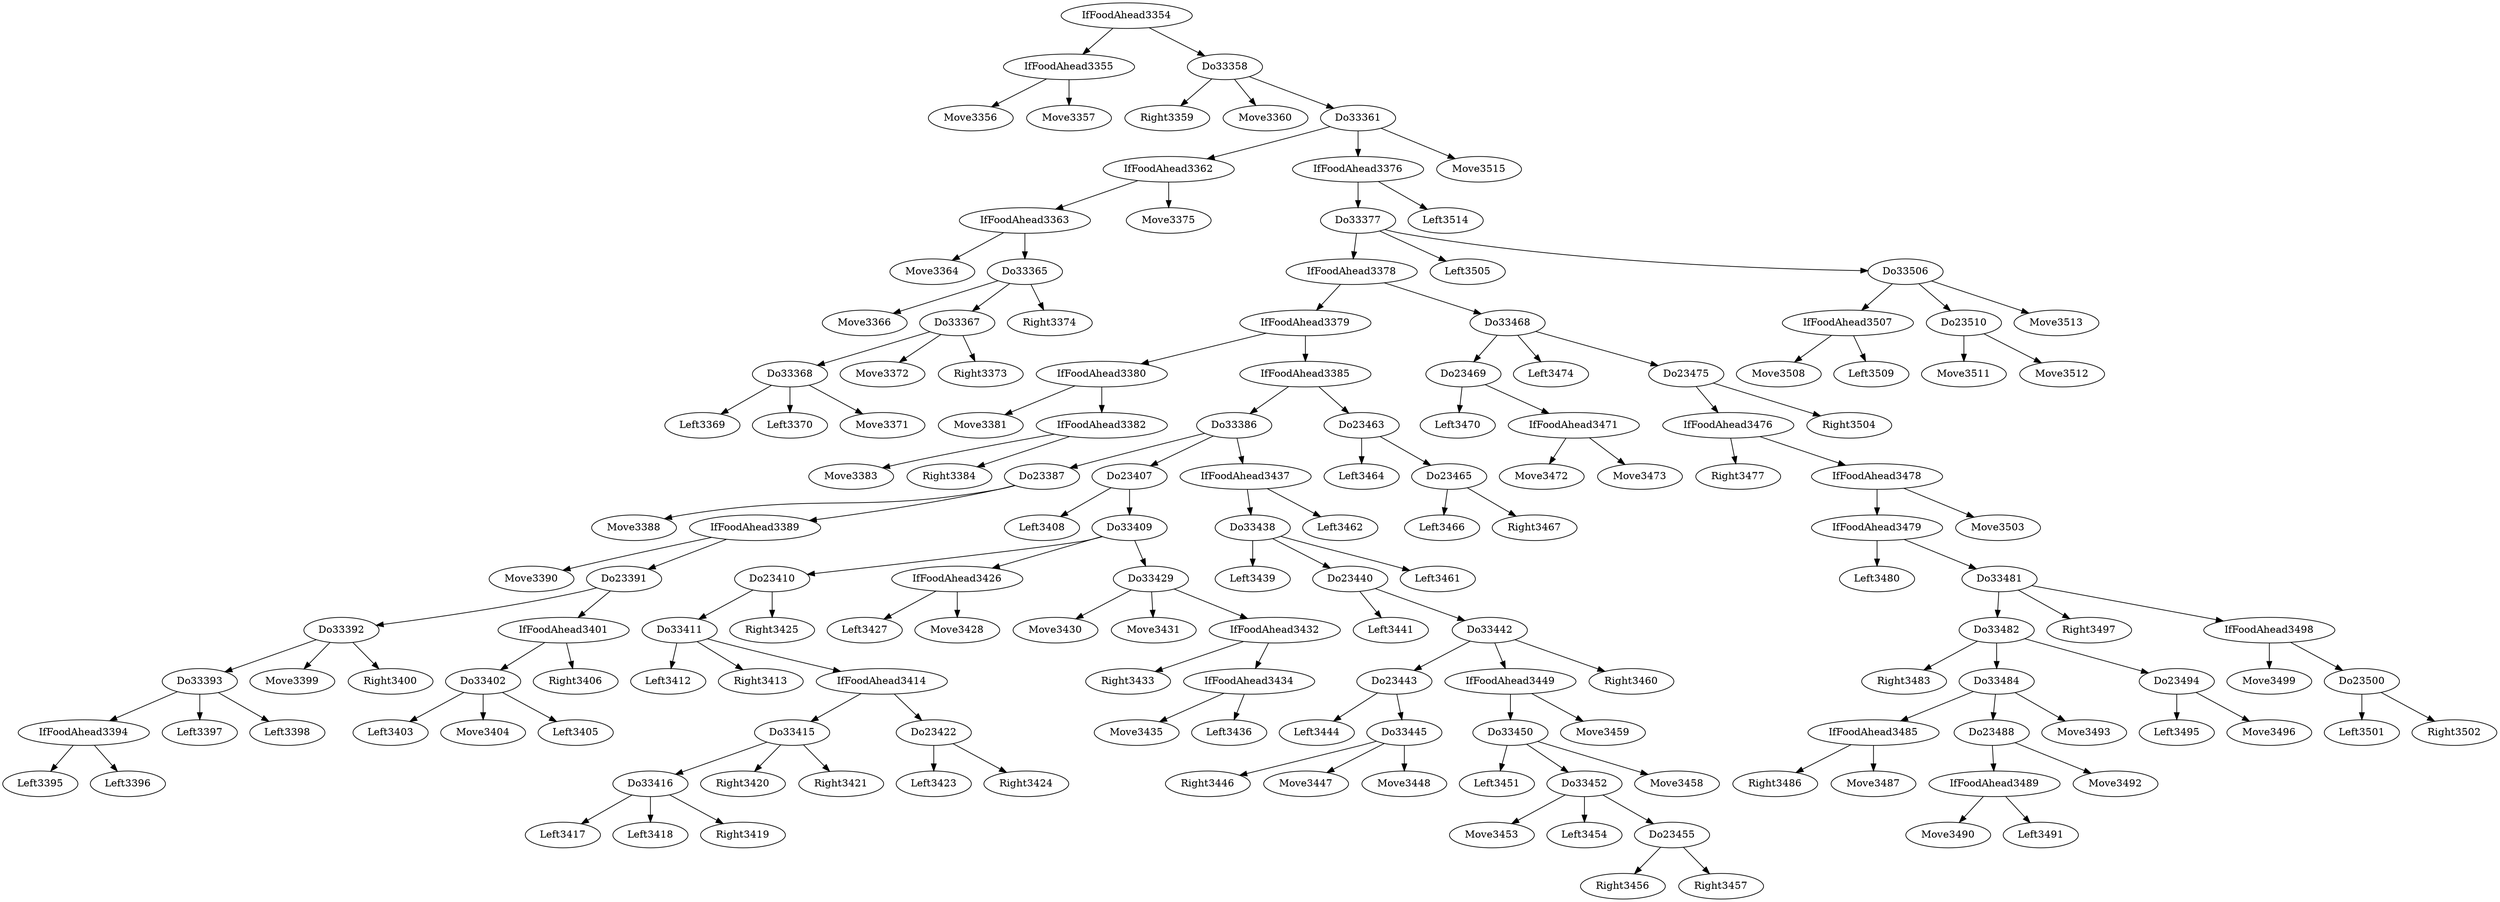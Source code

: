 digraph T {
	IfFoodAhead3355 -> Move3356
	IfFoodAhead3355 -> Move3357
	IfFoodAhead3354 -> IfFoodAhead3355
	Do33358 -> Right3359
	Do33358 -> Move3360
	IfFoodAhead3363 -> Move3364
	Do33365 -> Move3366
	Do33368 -> Left3369
	Do33368 -> Left3370
	Do33368 -> Move3371
	Do33367 -> Do33368
	Do33367 -> Move3372
	Do33367 -> Right3373
	Do33365 -> Do33367
	Do33365 -> Right3374
	IfFoodAhead3363 -> Do33365
	IfFoodAhead3362 -> IfFoodAhead3363
	IfFoodAhead3362 -> Move3375
	Do33361 -> IfFoodAhead3362
	IfFoodAhead3380 -> Move3381
	IfFoodAhead3382 -> Move3383
	IfFoodAhead3382 -> Right3384
	IfFoodAhead3380 -> IfFoodAhead3382
	IfFoodAhead3379 -> IfFoodAhead3380
	Do23387 -> Move3388
	IfFoodAhead3389 -> Move3390
	IfFoodAhead3394 -> Left3395
	IfFoodAhead3394 -> Left3396
	Do33393 -> IfFoodAhead3394
	Do33393 -> Left3397
	Do33393 -> Left3398
	Do33392 -> Do33393
	Do33392 -> Move3399
	Do33392 -> Right3400
	Do23391 -> Do33392
	Do33402 -> Left3403
	Do33402 -> Move3404
	Do33402 -> Left3405
	IfFoodAhead3401 -> Do33402
	IfFoodAhead3401 -> Right3406
	Do23391 -> IfFoodAhead3401
	IfFoodAhead3389 -> Do23391
	Do23387 -> IfFoodAhead3389
	Do33386 -> Do23387
	Do23407 -> Left3408
	Do33411 -> Left3412
	Do33411 -> Right3413
	Do33416 -> Left3417
	Do33416 -> Left3418
	Do33416 -> Right3419
	Do33415 -> Do33416
	Do33415 -> Right3420
	Do33415 -> Right3421
	IfFoodAhead3414 -> Do33415
	Do23422 -> Left3423
	Do23422 -> Right3424
	IfFoodAhead3414 -> Do23422
	Do33411 -> IfFoodAhead3414
	Do23410 -> Do33411
	Do23410 -> Right3425
	Do33409 -> Do23410
	IfFoodAhead3426 -> Left3427
	IfFoodAhead3426 -> Move3428
	Do33409 -> IfFoodAhead3426
	Do33429 -> Move3430
	Do33429 -> Move3431
	IfFoodAhead3432 -> Right3433
	IfFoodAhead3434 -> Move3435
	IfFoodAhead3434 -> Left3436
	IfFoodAhead3432 -> IfFoodAhead3434
	Do33429 -> IfFoodAhead3432
	Do33409 -> Do33429
	Do23407 -> Do33409
	Do33386 -> Do23407
	Do33438 -> Left3439
	Do23440 -> Left3441
	Do23443 -> Left3444
	Do33445 -> Right3446
	Do33445 -> Move3447
	Do33445 -> Move3448
	Do23443 -> Do33445
	Do33442 -> Do23443
	Do33450 -> Left3451
	Do33452 -> Move3453
	Do33452 -> Left3454
	Do23455 -> Right3456
	Do23455 -> Right3457
	Do33452 -> Do23455
	Do33450 -> Do33452
	Do33450 -> Move3458
	IfFoodAhead3449 -> Do33450
	IfFoodAhead3449 -> Move3459
	Do33442 -> IfFoodAhead3449
	Do33442 -> Right3460
	Do23440 -> Do33442
	Do33438 -> Do23440
	Do33438 -> Left3461
	IfFoodAhead3437 -> Do33438
	IfFoodAhead3437 -> Left3462
	Do33386 -> IfFoodAhead3437
	IfFoodAhead3385 -> Do33386
	Do23463 -> Left3464
	Do23465 -> Left3466
	Do23465 -> Right3467
	Do23463 -> Do23465
	IfFoodAhead3385 -> Do23463
	IfFoodAhead3379 -> IfFoodAhead3385
	IfFoodAhead3378 -> IfFoodAhead3379
	Do23469 -> Left3470
	IfFoodAhead3471 -> Move3472
	IfFoodAhead3471 -> Move3473
	Do23469 -> IfFoodAhead3471
	Do33468 -> Do23469
	Do33468 -> Left3474
	IfFoodAhead3476 -> Right3477
	IfFoodAhead3479 -> Left3480
	Do33482 -> Right3483
	IfFoodAhead3485 -> Right3486
	IfFoodAhead3485 -> Move3487
	Do33484 -> IfFoodAhead3485
	IfFoodAhead3489 -> Move3490
	IfFoodAhead3489 -> Left3491
	Do23488 -> IfFoodAhead3489
	Do23488 -> Move3492
	Do33484 -> Do23488
	Do33484 -> Move3493
	Do33482 -> Do33484
	Do23494 -> Left3495
	Do23494 -> Move3496
	Do33482 -> Do23494
	Do33481 -> Do33482
	Do33481 -> Right3497
	IfFoodAhead3498 -> Move3499
	Do23500 -> Left3501
	Do23500 -> Right3502
	IfFoodAhead3498 -> Do23500
	Do33481 -> IfFoodAhead3498
	IfFoodAhead3479 -> Do33481
	IfFoodAhead3478 -> IfFoodAhead3479
	IfFoodAhead3478 -> Move3503
	IfFoodAhead3476 -> IfFoodAhead3478
	Do23475 -> IfFoodAhead3476
	Do23475 -> Right3504
	Do33468 -> Do23475
	IfFoodAhead3378 -> Do33468
	Do33377 -> IfFoodAhead3378
	Do33377 -> Left3505
	IfFoodAhead3507 -> Move3508
	IfFoodAhead3507 -> Left3509
	Do33506 -> IfFoodAhead3507
	Do23510 -> Move3511
	Do23510 -> Move3512
	Do33506 -> Do23510
	Do33506 -> Move3513
	Do33377 -> Do33506
	IfFoodAhead3376 -> Do33377
	IfFoodAhead3376 -> Left3514
	Do33361 -> IfFoodAhead3376
	Do33361 -> Move3515
	Do33358 -> Do33361
	IfFoodAhead3354 -> Do33358
}
